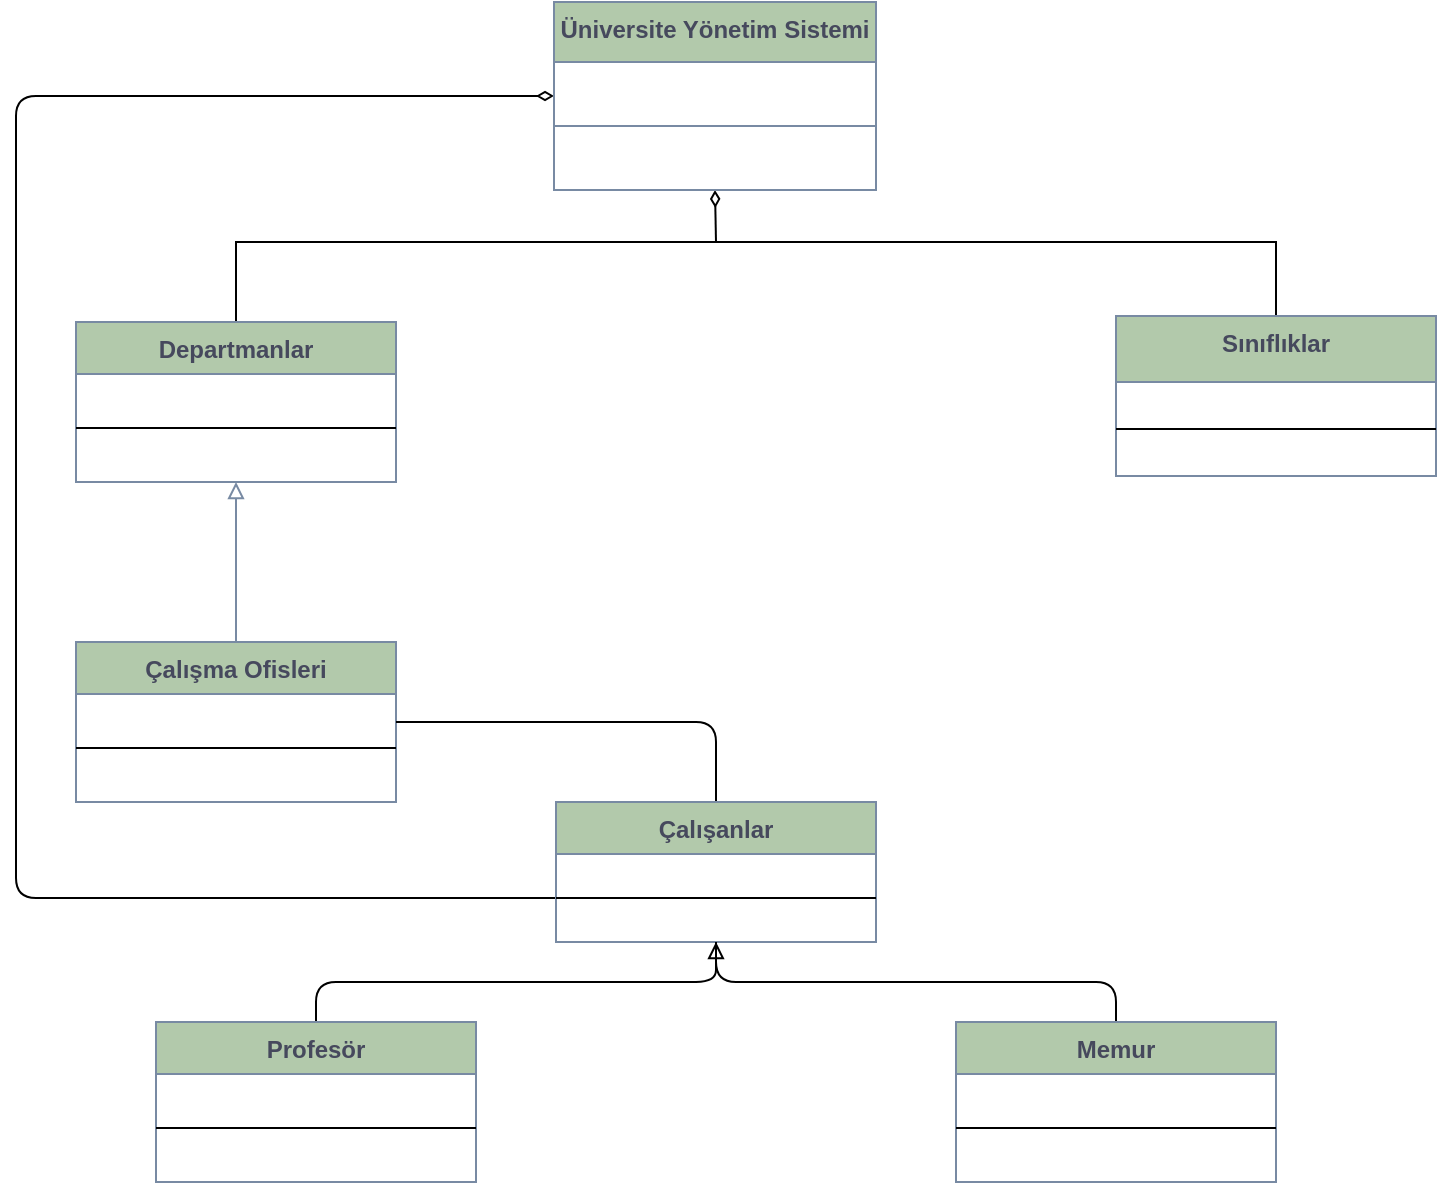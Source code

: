 <mxfile version="17.1.3" type="device"><diagram id="26RBh6JkKUkUzuEMqxcK" name="Page-1"><mxGraphModel dx="1422" dy="762" grid="1" gridSize="10" guides="1" tooltips="1" connect="1" arrows="0" fold="1" page="1" pageScale="1" pageWidth="827" pageHeight="1169" math="0" shadow="0"><root><mxCell id="0"/><mxCell id="1" parent="0"/><mxCell id="R18SIRZo70A8keaLInZy-14" style="edgeStyle=orthogonalEdgeStyle;rounded=0;orthogonalLoop=1;jettySize=auto;html=1;exitX=0.5;exitY=0;exitDx=0;exitDy=0;endArrow=none;endFill=0;strokeColor=default;entryX=0.5;entryY=0;entryDx=0;entryDy=0;fontColor=#46495D;endSize=8;" edge="1" parent="1"><mxGeometry relative="1" as="geometry"><mxPoint x="680" y="200" as="targetPoint"/><mxPoint x="160" y="200" as="sourcePoint"/><Array as="points"><mxPoint x="160" y="160"/><mxPoint x="680" y="160"/></Array></mxGeometry></mxCell><mxCell id="R18SIRZo70A8keaLInZy-13" style="edgeStyle=orthogonalEdgeStyle;rounded=0;orthogonalLoop=1;jettySize=auto;html=1;exitX=0.5;exitY=0;exitDx=0;exitDy=0;entryX=0.5;entryY=1;entryDx=0;entryDy=0;endArrow=block;endFill=0;strokeColor=#788AA3;fontColor=#46495D;" edge="1" parent="1"><mxGeometry relative="1" as="geometry"><mxPoint x="160" y="380" as="sourcePoint"/><mxPoint x="160" y="280" as="targetPoint"/></mxGeometry></mxCell><mxCell id="R18SIRZo70A8keaLInZy-29" style="edgeStyle=orthogonalEdgeStyle;curved=0;rounded=1;sketch=0;orthogonalLoop=1;jettySize=auto;html=1;exitX=0.5;exitY=1;exitDx=0;exitDy=0;fontColor=#46495D;endArrow=none;endFill=0;endSize=8;strokeColor=default;fillColor=#B2C9AB;startArrow=diamondThin;startFill=0;" edge="1" parent="1" source="R18SIRZo70A8keaLInZy-23"><mxGeometry relative="1" as="geometry"><mxPoint x="400" y="160" as="targetPoint"/></mxGeometry></mxCell><mxCell id="R18SIRZo70A8keaLInZy-56" style="edgeStyle=orthogonalEdgeStyle;curved=0;rounded=1;sketch=0;orthogonalLoop=1;jettySize=auto;html=1;exitX=0;exitY=0.5;exitDx=0;exitDy=0;fontColor=#46495D;startArrow=diamondThin;startFill=0;endArrow=none;endFill=0;endSize=8;strokeColor=default;fillColor=#B2C9AB;" edge="1" parent="1" source="R18SIRZo70A8keaLInZy-23" target="R18SIRZo70A8keaLInZy-44"><mxGeometry relative="1" as="geometry"><Array as="points"><mxPoint x="50" y="87"/><mxPoint x="50" y="488"/></Array></mxGeometry></mxCell><mxCell id="R18SIRZo70A8keaLInZy-23" value="Üniversite Yönetim Sistemi" style="swimlane;fontStyle=1;align=center;verticalAlign=top;childLayout=stackLayout;horizontal=1;startSize=30;horizontalStack=0;resizeParent=1;resizeParentMax=0;resizeLast=0;collapsible=1;marginBottom=0;fillColor=#B2C9AB;strokeColor=#788AA3;fontColor=#46495D;" vertex="1" parent="1"><mxGeometry x="319" y="40" width="161" height="94" as="geometry"><mxRectangle x="319" y="50" width="190" height="26" as="alternateBounds"/></mxGeometry></mxCell><mxCell id="R18SIRZo70A8keaLInZy-25" value="" style="line;strokeWidth=1;fillColor=none;align=left;verticalAlign=middle;spacingTop=-1;spacingLeft=3;spacingRight=3;rotatable=0;labelPosition=right;points=[];portConstraint=eastwest;strokeColor=#788AA3;fontColor=#46495D;" vertex="1" parent="R18SIRZo70A8keaLInZy-23"><mxGeometry y="30" width="161" height="64" as="geometry"/></mxCell><mxCell id="R18SIRZo70A8keaLInZy-30" value="Departmanlar" style="swimlane;fontStyle=1;align=center;verticalAlign=top;childLayout=stackLayout;horizontal=1;startSize=26;horizontalStack=0;resizeParent=1;resizeParentMax=0;resizeLast=0;collapsible=1;marginBottom=0;rounded=0;sketch=0;fontColor=#46495D;strokeColor=#788AA3;fillColor=#B2C9AB;" vertex="1" parent="1"><mxGeometry x="80" y="200" width="160" height="80" as="geometry"/></mxCell><mxCell id="R18SIRZo70A8keaLInZy-32" value="" style="line;strokeWidth=1;fillColor=none;align=left;verticalAlign=middle;spacingTop=-1;spacingLeft=3;spacingRight=3;rotatable=0;labelPosition=right;points=[];portConstraint=eastwest;rounded=0;sketch=0;fontColor=#46495D;" vertex="1" parent="R18SIRZo70A8keaLInZy-30"><mxGeometry y="26" width="160" height="54" as="geometry"/></mxCell><mxCell id="R18SIRZo70A8keaLInZy-34" value="Sınıflıklar" style="swimlane;fontStyle=1;align=center;verticalAlign=top;childLayout=stackLayout;horizontal=1;startSize=33;horizontalStack=0;resizeParent=1;resizeParentMax=0;resizeLast=0;collapsible=1;marginBottom=0;rounded=0;sketch=0;fontColor=#46495D;strokeColor=#788AA3;fillColor=#B2C9AB;" vertex="1" parent="1"><mxGeometry x="600" y="197" width="160" height="80" as="geometry"/></mxCell><mxCell id="R18SIRZo70A8keaLInZy-36" value="" style="line;strokeWidth=1;fillColor=none;align=left;verticalAlign=middle;spacingTop=-1;spacingLeft=3;spacingRight=3;rotatable=0;labelPosition=right;points=[];portConstraint=eastwest;rounded=0;sketch=0;fontColor=#46495D;" vertex="1" parent="R18SIRZo70A8keaLInZy-34"><mxGeometry y="33" width="160" height="47" as="geometry"/></mxCell><mxCell id="R18SIRZo70A8keaLInZy-38" value="Çalışma Ofisleri" style="swimlane;fontStyle=1;align=center;verticalAlign=top;childLayout=stackLayout;horizontal=1;startSize=26;horizontalStack=0;resizeParent=1;resizeParentMax=0;resizeLast=0;collapsible=1;marginBottom=0;rounded=0;sketch=0;fontColor=#46495D;strokeColor=#788AA3;fillColor=#B2C9AB;" vertex="1" parent="1"><mxGeometry x="80" y="360" width="160" height="80" as="geometry"/></mxCell><mxCell id="R18SIRZo70A8keaLInZy-40" value="" style="line;strokeWidth=1;fillColor=none;align=left;verticalAlign=middle;spacingTop=-1;spacingLeft=3;spacingRight=3;rotatable=0;labelPosition=right;points=[];portConstraint=eastwest;rounded=0;sketch=0;fontColor=#46495D;" vertex="1" parent="R18SIRZo70A8keaLInZy-38"><mxGeometry y="26" width="160" height="54" as="geometry"/></mxCell><mxCell id="R18SIRZo70A8keaLInZy-57" style="edgeStyle=orthogonalEdgeStyle;curved=0;rounded=1;sketch=0;orthogonalLoop=1;jettySize=auto;html=1;exitX=0.5;exitY=1;exitDx=0;exitDy=0;fontColor=#46495D;startArrow=block;startFill=0;endArrow=none;endFill=0;endSize=8;strokeColor=default;fillColor=#B2C9AB;" edge="1" parent="1" source="R18SIRZo70A8keaLInZy-42"><mxGeometry relative="1" as="geometry"><mxPoint x="200" y="550" as="targetPoint"/><Array as="points"><mxPoint x="400" y="530"/><mxPoint x="200" y="530"/></Array></mxGeometry></mxCell><mxCell id="R18SIRZo70A8keaLInZy-61" style="edgeStyle=orthogonalEdgeStyle;curved=0;rounded=1;sketch=0;orthogonalLoop=1;jettySize=auto;html=1;exitX=0.5;exitY=0;exitDx=0;exitDy=0;entryX=1;entryY=0.5;entryDx=0;entryDy=0;fontColor=#46495D;startArrow=none;startFill=0;endArrow=none;endFill=0;endSize=8;strokeColor=default;fillColor=#B2C9AB;exitPerimeter=0;" edge="1" parent="1" source="R18SIRZo70A8keaLInZy-42" target="R18SIRZo70A8keaLInZy-38"><mxGeometry relative="1" as="geometry"><Array as="points"><mxPoint x="400" y="400"/></Array></mxGeometry></mxCell><mxCell id="R18SIRZo70A8keaLInZy-42" value="Çalışanlar" style="swimlane;fontStyle=1;align=center;verticalAlign=top;childLayout=stackLayout;horizontal=1;startSize=26;horizontalStack=0;resizeParent=1;resizeParentMax=0;resizeLast=0;collapsible=1;marginBottom=0;rounded=0;sketch=0;fontColor=#46495D;strokeColor=#788AA3;fillColor=#B2C9AB;" vertex="1" parent="1"><mxGeometry x="320" y="440" width="160" height="70" as="geometry"/></mxCell><mxCell id="R18SIRZo70A8keaLInZy-44" value="" style="line;strokeWidth=1;fillColor=none;align=left;verticalAlign=middle;spacingTop=-1;spacingLeft=3;spacingRight=3;rotatable=0;labelPosition=right;points=[];portConstraint=eastwest;rounded=0;sketch=0;fontColor=#46495D;" vertex="1" parent="R18SIRZo70A8keaLInZy-42"><mxGeometry y="26" width="160" height="44" as="geometry"/></mxCell><mxCell id="R18SIRZo70A8keaLInZy-46" value="Profesör" style="swimlane;fontStyle=1;align=center;verticalAlign=top;childLayout=stackLayout;horizontal=1;startSize=26;horizontalStack=0;resizeParent=1;resizeParentMax=0;resizeLast=0;collapsible=1;marginBottom=0;rounded=0;sketch=0;fontColor=#46495D;strokeColor=#788AA3;fillColor=#B2C9AB;" vertex="1" parent="1"><mxGeometry x="120" y="550" width="160" height="80" as="geometry"/></mxCell><mxCell id="R18SIRZo70A8keaLInZy-48" value="" style="line;strokeWidth=1;fillColor=none;align=left;verticalAlign=middle;spacingTop=-1;spacingLeft=3;spacingRight=3;rotatable=0;labelPosition=right;points=[];portConstraint=eastwest;rounded=0;sketch=0;fontColor=#46495D;" vertex="1" parent="R18SIRZo70A8keaLInZy-46"><mxGeometry y="26" width="160" height="54" as="geometry"/></mxCell><mxCell id="R18SIRZo70A8keaLInZy-58" style="edgeStyle=orthogonalEdgeStyle;curved=0;rounded=1;sketch=0;orthogonalLoop=1;jettySize=auto;html=1;entryX=0.5;entryY=1;entryDx=0;entryDy=0;fontColor=#46495D;startArrow=none;startFill=0;endArrow=none;endFill=0;endSize=8;strokeColor=default;fillColor=#B2C9AB;exitX=0.5;exitY=0;exitDx=0;exitDy=0;" edge="1" parent="1" source="R18SIRZo70A8keaLInZy-50" target="R18SIRZo70A8keaLInZy-42"><mxGeometry relative="1" as="geometry"><mxPoint x="600" y="530" as="sourcePoint"/></mxGeometry></mxCell><mxCell id="R18SIRZo70A8keaLInZy-50" value="Memur" style="swimlane;fontStyle=1;align=center;verticalAlign=top;childLayout=stackLayout;horizontal=1;startSize=26;horizontalStack=0;resizeParent=1;resizeParentMax=0;resizeLast=0;collapsible=1;marginBottom=0;rounded=0;sketch=0;fontColor=#46495D;strokeColor=#788AA3;fillColor=#B2C9AB;" vertex="1" parent="1"><mxGeometry x="520" y="550" width="160" height="80" as="geometry"/></mxCell><mxCell id="R18SIRZo70A8keaLInZy-52" value="" style="line;strokeWidth=1;fillColor=none;align=left;verticalAlign=middle;spacingTop=-1;spacingLeft=3;spacingRight=3;rotatable=0;labelPosition=right;points=[];portConstraint=eastwest;rounded=0;sketch=0;fontColor=#46495D;" vertex="1" parent="R18SIRZo70A8keaLInZy-50"><mxGeometry y="26" width="160" height="54" as="geometry"/></mxCell></root></mxGraphModel></diagram></mxfile>